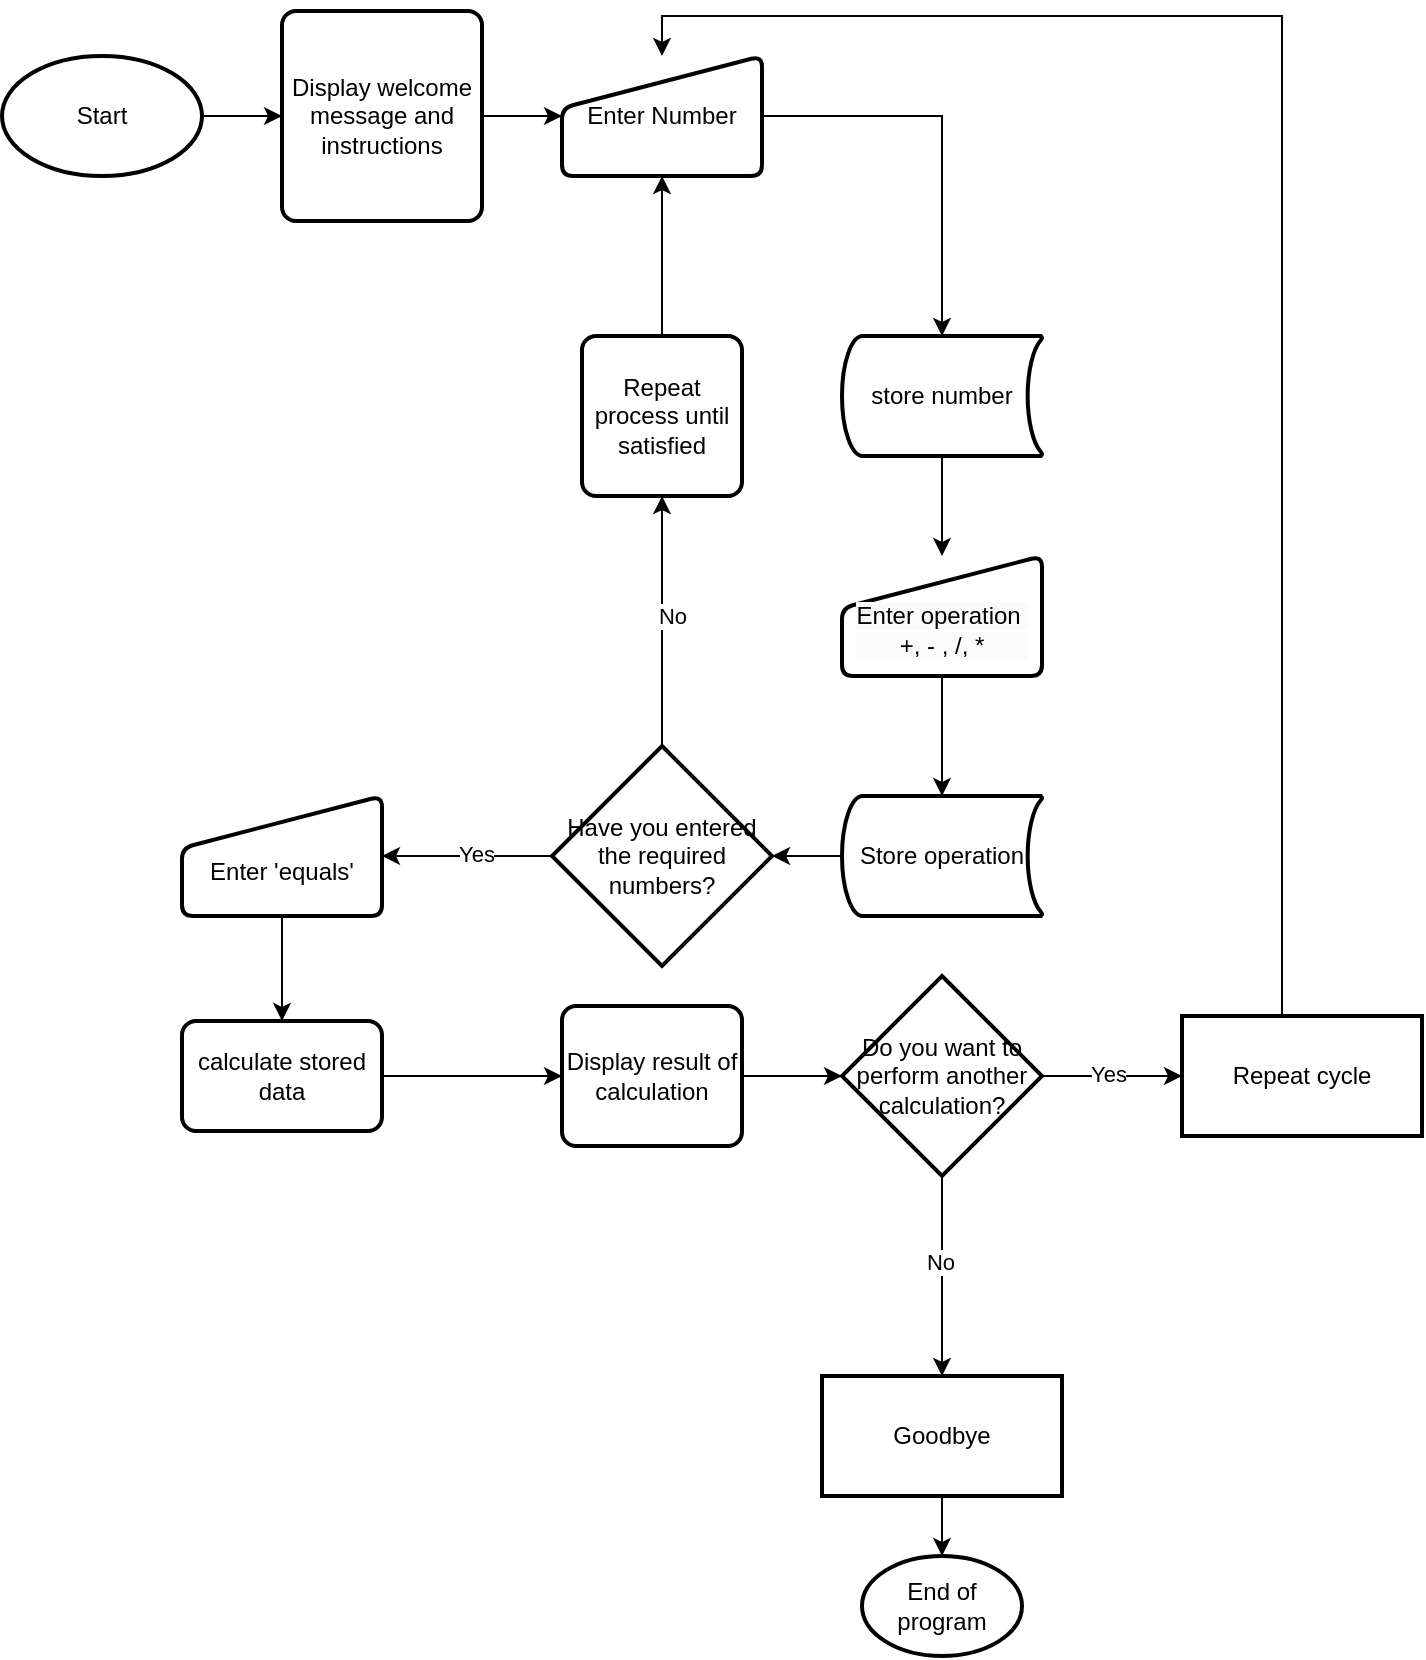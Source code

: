 <mxfile version="24.7.1" type="github">
  <diagram name="Page-1" id="c7488fd3-1785-93aa-aadb-54a6760d102a">
    <mxGraphModel dx="2390" dy="563" grid="1" gridSize="10" guides="1" tooltips="1" connect="1" arrows="1" fold="1" page="1" pageScale="1" pageWidth="1100" pageHeight="850" background="none" math="0" shadow="0">
      <root>
        <mxCell id="0" />
        <mxCell id="1" parent="0" />
        <mxCell id="bwOSxqnnoBGR45l3RtP1-2" value="" style="edgeStyle=orthogonalEdgeStyle;rounded=0;orthogonalLoop=1;jettySize=auto;html=1;" edge="1" parent="1" source="_8nQwOPdRyk7TTIRGd8H-1" target="bwOSxqnnoBGR45l3RtP1-1">
          <mxGeometry relative="1" as="geometry" />
        </mxCell>
        <mxCell id="_8nQwOPdRyk7TTIRGd8H-1" value="Display welcome message and instructions" style="rounded=1;whiteSpace=wrap;html=1;absoluteArcSize=1;arcSize=14;strokeWidth=2;" parent="1" vertex="1">
          <mxGeometry x="140" y="17.5" width="100" height="105" as="geometry" />
        </mxCell>
        <mxCell id="_8nQwOPdRyk7TTIRGd8H-4" style="edgeStyle=orthogonalEdgeStyle;rounded=0;orthogonalLoop=1;jettySize=auto;html=1;" parent="1" source="_8nQwOPdRyk7TTIRGd8H-2" target="_8nQwOPdRyk7TTIRGd8H-1" edge="1">
          <mxGeometry relative="1" as="geometry" />
        </mxCell>
        <mxCell id="_8nQwOPdRyk7TTIRGd8H-2" value="Start" style="strokeWidth=2;html=1;shape=mxgraph.flowchart.start_1;whiteSpace=wrap;" parent="1" vertex="1">
          <mxGeometry y="40" width="100" height="60" as="geometry" />
        </mxCell>
        <mxCell id="bwOSxqnnoBGR45l3RtP1-8" value="" style="edgeStyle=orthogonalEdgeStyle;rounded=0;orthogonalLoop=1;jettySize=auto;html=1;" edge="1" parent="1" source="_8nQwOPdRyk7TTIRGd8H-11" target="bwOSxqnnoBGR45l3RtP1-7">
          <mxGeometry relative="1" as="geometry" />
        </mxCell>
        <mxCell id="_8nQwOPdRyk7TTIRGd8H-11" value="store number" style="strokeWidth=2;html=1;shape=mxgraph.flowchart.stored_data;whiteSpace=wrap;" parent="1" vertex="1">
          <mxGeometry x="420" y="180" width="100" height="60" as="geometry" />
        </mxCell>
        <mxCell id="_8nQwOPdRyk7TTIRGd8H-31" style="edgeStyle=orthogonalEdgeStyle;rounded=0;orthogonalLoop=1;jettySize=auto;html=1;" parent="1" source="_8nQwOPdRyk7TTIRGd8H-16" target="_8nQwOPdRyk7TTIRGd8H-30" edge="1">
          <mxGeometry relative="1" as="geometry" />
        </mxCell>
        <mxCell id="_8nQwOPdRyk7TTIRGd8H-16" value="Store operation" style="strokeWidth=2;html=1;shape=mxgraph.flowchart.stored_data;whiteSpace=wrap;" parent="1" vertex="1">
          <mxGeometry x="420" y="410" width="100" height="60" as="geometry" />
        </mxCell>
        <mxCell id="_8nQwOPdRyk7TTIRGd8H-29" style="edgeStyle=orthogonalEdgeStyle;rounded=0;orthogonalLoop=1;jettySize=auto;html=1;exitX=0.5;exitY=1;exitDx=0;exitDy=0;" parent="1" edge="1">
          <mxGeometry relative="1" as="geometry">
            <mxPoint x="340" y="477.5" as="sourcePoint" />
            <mxPoint x="340" y="477.5" as="targetPoint" />
          </mxGeometry>
        </mxCell>
        <mxCell id="_8nQwOPdRyk7TTIRGd8H-33" style="edgeStyle=orthogonalEdgeStyle;rounded=0;orthogonalLoop=1;jettySize=auto;html=1;entryX=0.5;entryY=1;entryDx=0;entryDy=0;" parent="1" source="_8nQwOPdRyk7TTIRGd8H-30" target="_8nQwOPdRyk7TTIRGd8H-36" edge="1">
          <mxGeometry relative="1" as="geometry">
            <mxPoint x="330" y="270" as="targetPoint" />
          </mxGeometry>
        </mxCell>
        <mxCell id="_8nQwOPdRyk7TTIRGd8H-34" value="No" style="edgeLabel;html=1;align=center;verticalAlign=middle;resizable=0;points=[];" parent="_8nQwOPdRyk7TTIRGd8H-33" vertex="1" connectable="0">
          <mxGeometry x="0.038" y="-5" relative="1" as="geometry">
            <mxPoint as="offset" />
          </mxGeometry>
        </mxCell>
        <mxCell id="_8nQwOPdRyk7TTIRGd8H-38" style="edgeStyle=orthogonalEdgeStyle;rounded=0;orthogonalLoop=1;jettySize=auto;html=1;" parent="1" source="_8nQwOPdRyk7TTIRGd8H-30" target="bwOSxqnnoBGR45l3RtP1-10" edge="1">
          <mxGeometry relative="1" as="geometry">
            <mxPoint x="178.5" y="440" as="targetPoint" />
          </mxGeometry>
        </mxCell>
        <mxCell id="_8nQwOPdRyk7TTIRGd8H-39" value="Yes" style="edgeLabel;html=1;align=center;verticalAlign=middle;resizable=0;points=[];" parent="_8nQwOPdRyk7TTIRGd8H-38" vertex="1" connectable="0">
          <mxGeometry x="-0.096" y="-1" relative="1" as="geometry">
            <mxPoint as="offset" />
          </mxGeometry>
        </mxCell>
        <mxCell id="_8nQwOPdRyk7TTIRGd8H-30" value="Have you entered the required numbers?" style="strokeWidth=2;html=1;shape=mxgraph.flowchart.decision;whiteSpace=wrap;" parent="1" vertex="1">
          <mxGeometry x="275" y="385" width="110" height="110" as="geometry" />
        </mxCell>
        <mxCell id="bwOSxqnnoBGR45l3RtP1-4" value="" style="edgeStyle=orthogonalEdgeStyle;rounded=0;orthogonalLoop=1;jettySize=auto;html=1;" edge="1" parent="1" source="_8nQwOPdRyk7TTIRGd8H-36" target="bwOSxqnnoBGR45l3RtP1-1">
          <mxGeometry relative="1" as="geometry" />
        </mxCell>
        <mxCell id="_8nQwOPdRyk7TTIRGd8H-36" value="Repeat process until satisfied" style="rounded=1;whiteSpace=wrap;html=1;absoluteArcSize=1;arcSize=14;strokeWidth=2;" parent="1" vertex="1">
          <mxGeometry x="290" y="180" width="80" height="80" as="geometry" />
        </mxCell>
        <mxCell id="_8nQwOPdRyk7TTIRGd8H-55" value="" style="edgeStyle=orthogonalEdgeStyle;rounded=0;orthogonalLoop=1;jettySize=auto;html=1;" parent="1" source="_8nQwOPdRyk7TTIRGd8H-52" target="_8nQwOPdRyk7TTIRGd8H-54" edge="1">
          <mxGeometry relative="1" as="geometry" />
        </mxCell>
        <mxCell id="_8nQwOPdRyk7TTIRGd8H-52" value="Display result of calculation" style="rounded=1;whiteSpace=wrap;html=1;absoluteArcSize=1;arcSize=14;strokeWidth=2;" parent="1" vertex="1">
          <mxGeometry x="280" y="515" width="90" height="70" as="geometry" />
        </mxCell>
        <mxCell id="_8nQwOPdRyk7TTIRGd8H-57" value="" style="edgeStyle=orthogonalEdgeStyle;rounded=0;orthogonalLoop=1;jettySize=auto;html=1;" parent="1" source="_8nQwOPdRyk7TTIRGd8H-54" target="_8nQwOPdRyk7TTIRGd8H-56" edge="1">
          <mxGeometry relative="1" as="geometry" />
        </mxCell>
        <mxCell id="_8nQwOPdRyk7TTIRGd8H-58" value="No" style="edgeLabel;html=1;align=center;verticalAlign=middle;resizable=0;points=[];" parent="_8nQwOPdRyk7TTIRGd8H-57" vertex="1" connectable="0">
          <mxGeometry x="-0.14" y="-1" relative="1" as="geometry">
            <mxPoint as="offset" />
          </mxGeometry>
        </mxCell>
        <mxCell id="_8nQwOPdRyk7TTIRGd8H-60" value="" style="edgeStyle=orthogonalEdgeStyle;rounded=0;orthogonalLoop=1;jettySize=auto;html=1;" parent="1" source="_8nQwOPdRyk7TTIRGd8H-54" target="_8nQwOPdRyk7TTIRGd8H-59" edge="1">
          <mxGeometry relative="1" as="geometry" />
        </mxCell>
        <mxCell id="_8nQwOPdRyk7TTIRGd8H-61" value="Yes" style="edgeLabel;html=1;align=center;verticalAlign=middle;resizable=0;points=[];" parent="_8nQwOPdRyk7TTIRGd8H-60" vertex="1" connectable="0">
          <mxGeometry x="-0.074" y="1" relative="1" as="geometry">
            <mxPoint as="offset" />
          </mxGeometry>
        </mxCell>
        <mxCell id="_8nQwOPdRyk7TTIRGd8H-54" value="Do you want to perform another calculation?" style="strokeWidth=2;html=1;shape=mxgraph.flowchart.decision;whiteSpace=wrap;" parent="1" vertex="1">
          <mxGeometry x="420" y="500" width="100" height="100" as="geometry" />
        </mxCell>
        <mxCell id="_8nQwOPdRyk7TTIRGd8H-64" value="" style="edgeStyle=orthogonalEdgeStyle;rounded=0;orthogonalLoop=1;jettySize=auto;html=1;" parent="1" source="_8nQwOPdRyk7TTIRGd8H-56" target="_8nQwOPdRyk7TTIRGd8H-63" edge="1">
          <mxGeometry relative="1" as="geometry" />
        </mxCell>
        <mxCell id="_8nQwOPdRyk7TTIRGd8H-56" value="Goodbye" style="whiteSpace=wrap;html=1;strokeWidth=2;" parent="1" vertex="1">
          <mxGeometry x="410" y="700" width="120" height="60" as="geometry" />
        </mxCell>
        <mxCell id="bwOSxqnnoBGR45l3RtP1-6" style="edgeStyle=orthogonalEdgeStyle;rounded=0;orthogonalLoop=1;jettySize=auto;html=1;entryX=0.5;entryY=0;entryDx=0;entryDy=0;" edge="1" parent="1" source="_8nQwOPdRyk7TTIRGd8H-59" target="bwOSxqnnoBGR45l3RtP1-1">
          <mxGeometry relative="1" as="geometry">
            <Array as="points">
              <mxPoint x="640" y="20" />
              <mxPoint x="330" y="20" />
            </Array>
          </mxGeometry>
        </mxCell>
        <mxCell id="_8nQwOPdRyk7TTIRGd8H-59" value="Repeat cycle" style="whiteSpace=wrap;html=1;strokeWidth=2;" parent="1" vertex="1">
          <mxGeometry x="590" y="520" width="120" height="60" as="geometry" />
        </mxCell>
        <mxCell id="_8nQwOPdRyk7TTIRGd8H-63" value="End of program" style="ellipse;whiteSpace=wrap;html=1;strokeWidth=2;" parent="1" vertex="1">
          <mxGeometry x="430" y="790" width="80" height="50" as="geometry" />
        </mxCell>
        <mxCell id="bwOSxqnnoBGR45l3RtP1-1" value="Enter Number" style="html=1;strokeWidth=2;shape=manualInput;whiteSpace=wrap;rounded=1;size=26;arcSize=11;" vertex="1" parent="1">
          <mxGeometry x="280" y="40" width="100" height="60" as="geometry" />
        </mxCell>
        <mxCell id="bwOSxqnnoBGR45l3RtP1-5" style="edgeStyle=orthogonalEdgeStyle;rounded=0;orthogonalLoop=1;jettySize=auto;html=1;entryX=0.5;entryY=0;entryDx=0;entryDy=0;entryPerimeter=0;" edge="1" parent="1" source="bwOSxqnnoBGR45l3RtP1-1" target="_8nQwOPdRyk7TTIRGd8H-11">
          <mxGeometry relative="1" as="geometry" />
        </mxCell>
        <mxCell id="bwOSxqnnoBGR45l3RtP1-9" value="" style="edgeStyle=orthogonalEdgeStyle;rounded=0;orthogonalLoop=1;jettySize=auto;html=1;" edge="1" parent="1" source="bwOSxqnnoBGR45l3RtP1-7" target="_8nQwOPdRyk7TTIRGd8H-16">
          <mxGeometry relative="1" as="geometry" />
        </mxCell>
        <mxCell id="bwOSxqnnoBGR45l3RtP1-7" value="&lt;div&gt;&lt;br&gt;&lt;/div&gt;&lt;div&gt;&lt;br&gt;&lt;/div&gt;&lt;div&gt;&lt;br&gt;&lt;/div&gt;&lt;span style=&quot;forced-color-adjust: none; color: rgb(0, 0, 0); font-family: Helvetica; font-size: 12px; font-style: normal; font-variant-ligatures: normal; font-variant-caps: normal; font-weight: 400; letter-spacing: normal; orphans: 2; text-align: center; text-indent: 0px; text-transform: none; widows: 2; word-spacing: 0px; -webkit-text-stroke-width: 0px; white-space: normal; text-decoration-thickness: initial; text-decoration-style: initial; text-decoration-color: initial; background-color: rgb(251, 251, 251); float: none; display: inline !important;&quot;&gt;Enter operation&amp;nbsp;&lt;/span&gt;&lt;div style=&quot;forced-color-adjust: none; color: rgb(0, 0, 0); font-family: Helvetica; font-size: 12px; font-style: normal; font-variant-ligatures: normal; font-variant-caps: normal; font-weight: 400; letter-spacing: normal; orphans: 2; text-align: center; text-indent: 0px; text-transform: none; widows: 2; word-spacing: 0px; -webkit-text-stroke-width: 0px; white-space: normal; text-decoration-thickness: initial; text-decoration-style: initial; text-decoration-color: initial; background-color: rgb(251, 251, 251);&quot;&gt;+, - , /, *&lt;/div&gt;&lt;br style=&quot;forced-color-adjust: none; color: rgb(0, 0, 0); font-family: Helvetica; font-size: 12px; font-style: normal; font-variant-ligatures: normal; font-variant-caps: normal; font-weight: 400; letter-spacing: normal; orphans: 2; text-align: center; text-indent: 0px; text-transform: none; widows: 2; word-spacing: 0px; -webkit-text-stroke-width: 0px; white-space: normal; background-color: rgb(251, 251, 251); text-decoration-thickness: initial; text-decoration-style: initial; text-decoration-color: initial;&quot;&gt;&lt;div&gt;&lt;br&gt;&lt;/div&gt;" style="html=1;strokeWidth=2;shape=manualInput;whiteSpace=wrap;rounded=1;size=26;arcSize=11;" vertex="1" parent="1">
          <mxGeometry x="420" y="290" width="100" height="60" as="geometry" />
        </mxCell>
        <mxCell id="bwOSxqnnoBGR45l3RtP1-13" value="" style="edgeStyle=orthogonalEdgeStyle;rounded=0;orthogonalLoop=1;jettySize=auto;html=1;" edge="1" parent="1" source="bwOSxqnnoBGR45l3RtP1-10" target="bwOSxqnnoBGR45l3RtP1-12">
          <mxGeometry relative="1" as="geometry" />
        </mxCell>
        <mxCell id="bwOSxqnnoBGR45l3RtP1-10" value="&lt;div&gt;&lt;br&gt;&lt;/div&gt;Enter &#39;equals&#39;" style="html=1;strokeWidth=2;shape=manualInput;whiteSpace=wrap;rounded=1;size=26;arcSize=11;" vertex="1" parent="1">
          <mxGeometry x="90" y="410" width="100" height="60" as="geometry" />
        </mxCell>
        <mxCell id="bwOSxqnnoBGR45l3RtP1-14" value="" style="edgeStyle=orthogonalEdgeStyle;rounded=0;orthogonalLoop=1;jettySize=auto;html=1;" edge="1" parent="1" source="bwOSxqnnoBGR45l3RtP1-12" target="_8nQwOPdRyk7TTIRGd8H-52">
          <mxGeometry relative="1" as="geometry" />
        </mxCell>
        <mxCell id="bwOSxqnnoBGR45l3RtP1-12" value="calculate stored data" style="rounded=1;whiteSpace=wrap;html=1;absoluteArcSize=1;arcSize=14;strokeWidth=2;" vertex="1" parent="1">
          <mxGeometry x="90" y="522.5" width="100" height="55" as="geometry" />
        </mxCell>
      </root>
    </mxGraphModel>
  </diagram>
</mxfile>
